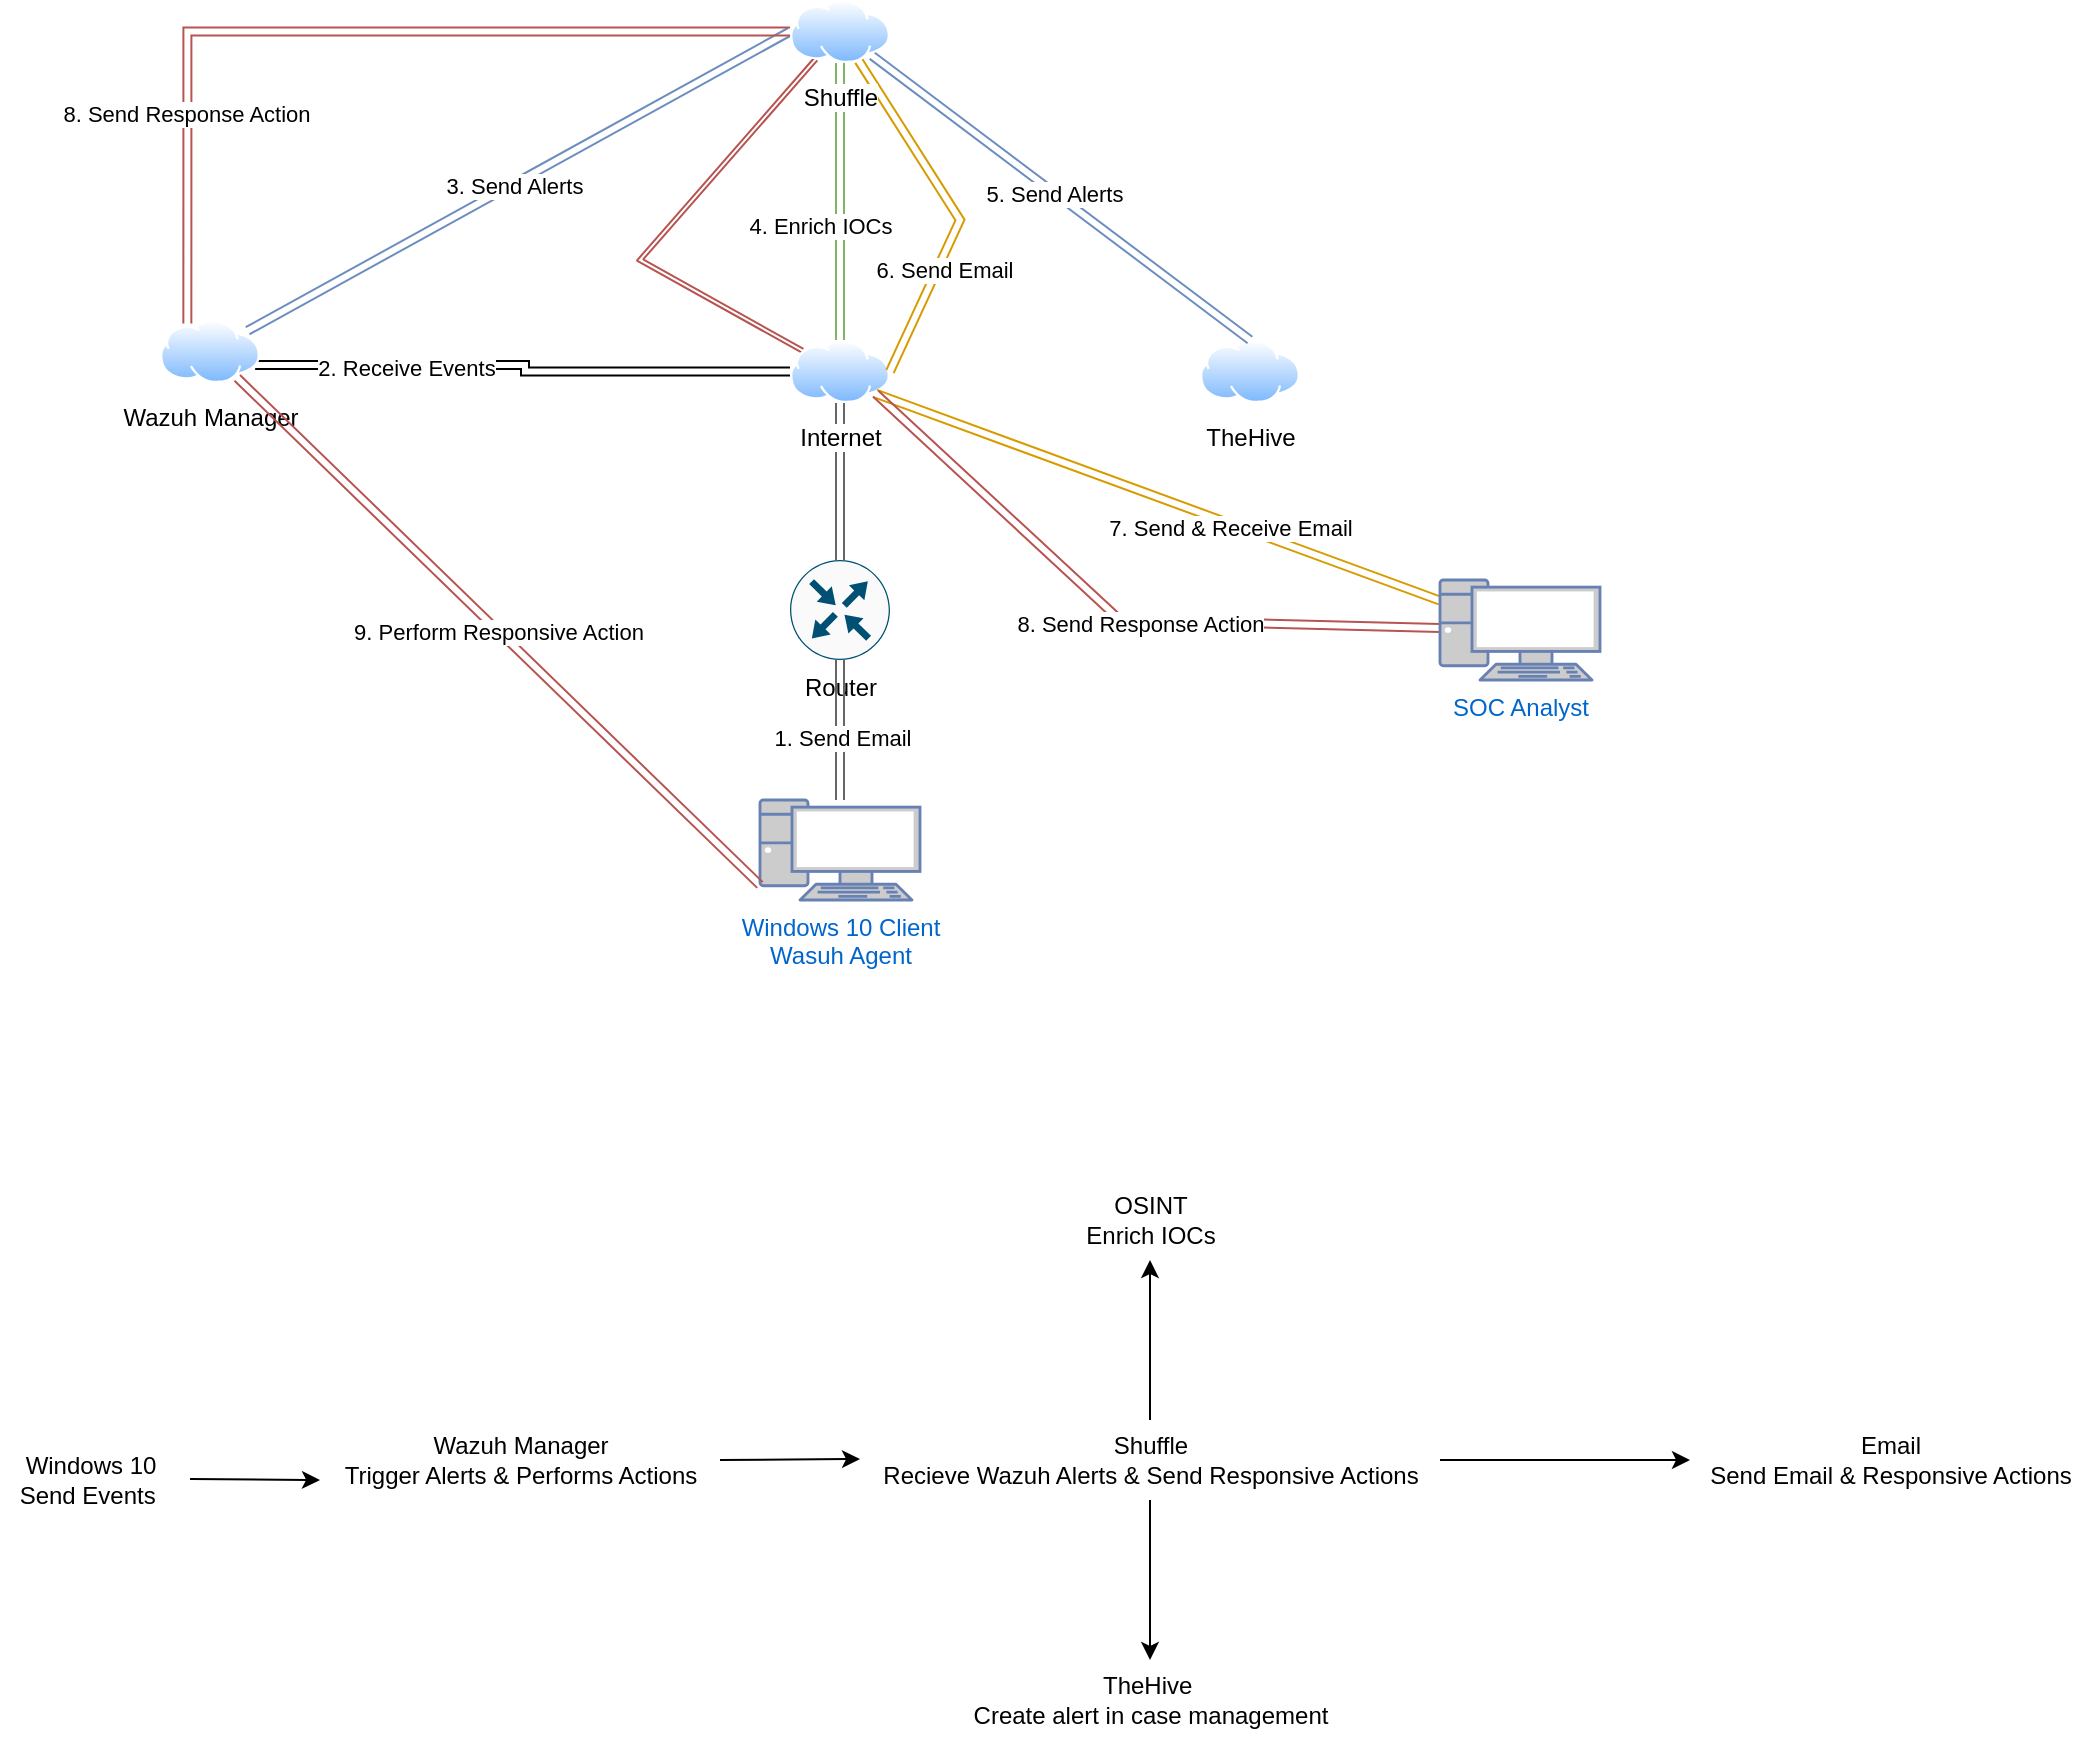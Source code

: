 <mxfile version="24.7.16">
  <diagram name="Page-1" id="2GbMB_7if2PHJpQEG_Vh">
    <mxGraphModel dx="954" dy="532" grid="1" gridSize="10" guides="1" tooltips="1" connect="1" arrows="1" fold="1" page="1" pageScale="1" pageWidth="850" pageHeight="1100" math="0" shadow="0">
      <root>
        <mxCell id="0" />
        <mxCell id="1" parent="0" />
        <mxCell id="BM8nCDX4NdvX2Di6l5pt-1" value="Windows 10 Client&lt;div&gt;Wasuh Agent&lt;/div&gt;" style="fontColor=#0066CC;verticalAlign=top;verticalLabelPosition=bottom;labelPosition=center;align=center;html=1;outlineConnect=0;fillColor=#CCCCCC;strokeColor=#6881B3;gradientColor=none;gradientDirection=north;strokeWidth=2;shape=mxgraph.networks.pc;" vertex="1" parent="1">
          <mxGeometry x="380" y="440" width="80" height="50" as="geometry" />
        </mxCell>
        <mxCell id="BM8nCDX4NdvX2Di6l5pt-14" style="edgeStyle=orthogonalEdgeStyle;rounded=0;orthogonalLoop=1;jettySize=auto;html=1;shape=link;fillColor=#f5f5f5;strokeColor=#666666;" edge="1" parent="1" source="BM8nCDX4NdvX2Di6l5pt-2" target="BM8nCDX4NdvX2Di6l5pt-3">
          <mxGeometry relative="1" as="geometry" />
        </mxCell>
        <mxCell id="BM8nCDX4NdvX2Di6l5pt-2" value="Router" style="sketch=0;points=[[0.5,0,0],[1,0.5,0],[0.5,1,0],[0,0.5,0],[0.145,0.145,0],[0.856,0.145,0],[0.855,0.856,0],[0.145,0.855,0]];verticalLabelPosition=bottom;html=1;verticalAlign=top;aspect=fixed;align=center;pointerEvents=1;shape=mxgraph.cisco19.rect;prIcon=router;fillColor=#FAFAFA;strokeColor=#005073;" vertex="1" parent="1">
          <mxGeometry x="395" y="320" width="50" height="50" as="geometry" />
        </mxCell>
        <mxCell id="BM8nCDX4NdvX2Di6l5pt-15" style="edgeStyle=orthogonalEdgeStyle;rounded=0;orthogonalLoop=1;jettySize=auto;html=1;entryX=1;entryY=0.75;entryDx=0;entryDy=0;shape=link;" edge="1" parent="1" source="BM8nCDX4NdvX2Di6l5pt-3" target="BM8nCDX4NdvX2Di6l5pt-5">
          <mxGeometry relative="1" as="geometry" />
        </mxCell>
        <mxCell id="BM8nCDX4NdvX2Di6l5pt-16" value="2. Receive Events" style="edgeLabel;html=1;align=center;verticalAlign=middle;resizable=0;points=[];" vertex="1" connectable="0" parent="BM8nCDX4NdvX2Di6l5pt-15">
          <mxGeometry x="0.445" y="1" relative="1" as="geometry">
            <mxPoint as="offset" />
          </mxGeometry>
        </mxCell>
        <mxCell id="BM8nCDX4NdvX2Di6l5pt-37" style="rounded=0;orthogonalLoop=1;jettySize=auto;html=1;shape=link;fillColor=#f8cecc;strokeColor=#b85450;width=-2;" edge="1" parent="1" source="BM8nCDX4NdvX2Di6l5pt-3" target="BM8nCDX4NdvX2Di6l5pt-6">
          <mxGeometry relative="1" as="geometry">
            <Array as="points">
              <mxPoint x="320" y="170" />
            </Array>
          </mxGeometry>
        </mxCell>
        <mxCell id="BM8nCDX4NdvX2Di6l5pt-3" value="Internet" style="image;aspect=fixed;perimeter=ellipsePerimeter;html=1;align=center;shadow=0;dashed=0;spacingTop=3;image=img/lib/active_directory/internet_cloud.svg;" vertex="1" parent="1">
          <mxGeometry x="395" y="210" width="50" height="31.5" as="geometry" />
        </mxCell>
        <mxCell id="BM8nCDX4NdvX2Di6l5pt-4" value="TheHive" style="image;aspect=fixed;perimeter=ellipsePerimeter;html=1;align=center;shadow=0;dashed=0;spacingTop=3;image=img/lib/active_directory/internet_cloud.svg;" vertex="1" parent="1">
          <mxGeometry x="600" y="210" width="50" height="31.5" as="geometry" />
        </mxCell>
        <mxCell id="BM8nCDX4NdvX2Di6l5pt-19" style="rounded=0;orthogonalLoop=1;jettySize=auto;html=1;entryX=0;entryY=0.5;entryDx=0;entryDy=0;shape=link;fillColor=#dae8fc;strokeColor=#6c8ebf;" edge="1" parent="1" source="BM8nCDX4NdvX2Di6l5pt-5" target="BM8nCDX4NdvX2Di6l5pt-6">
          <mxGeometry relative="1" as="geometry" />
        </mxCell>
        <mxCell id="BM8nCDX4NdvX2Di6l5pt-20" value="3. Send Alerts" style="edgeLabel;html=1;align=center;verticalAlign=middle;resizable=0;points=[];" vertex="1" connectable="0" parent="BM8nCDX4NdvX2Di6l5pt-19">
          <mxGeometry x="-0.015" y="-1" relative="1" as="geometry">
            <mxPoint x="-1" as="offset" />
          </mxGeometry>
        </mxCell>
        <mxCell id="BM8nCDX4NdvX2Di6l5pt-5" value="Wazuh Manager" style="image;aspect=fixed;perimeter=ellipsePerimeter;html=1;align=center;shadow=0;dashed=0;spacingTop=3;image=img/lib/active_directory/internet_cloud.svg;" vertex="1" parent="1">
          <mxGeometry x="80" y="200" width="50" height="31.5" as="geometry" />
        </mxCell>
        <mxCell id="BM8nCDX4NdvX2Di6l5pt-22" style="edgeStyle=orthogonalEdgeStyle;rounded=0;orthogonalLoop=1;jettySize=auto;html=1;entryX=0.5;entryY=0;entryDx=0;entryDy=0;shape=link;fillColor=#d5e8d4;strokeColor=#82b366;" edge="1" parent="1" source="BM8nCDX4NdvX2Di6l5pt-6" target="BM8nCDX4NdvX2Di6l5pt-3">
          <mxGeometry relative="1" as="geometry" />
        </mxCell>
        <mxCell id="BM8nCDX4NdvX2Di6l5pt-23" value="4. Enrich IOCs" style="edgeLabel;html=1;align=center;verticalAlign=middle;resizable=0;points=[];" vertex="1" connectable="0" parent="BM8nCDX4NdvX2Di6l5pt-22">
          <mxGeometry x="0.177" y="2" relative="1" as="geometry">
            <mxPoint x="-12" as="offset" />
          </mxGeometry>
        </mxCell>
        <mxCell id="BM8nCDX4NdvX2Di6l5pt-24" style="rounded=0;orthogonalLoop=1;jettySize=auto;html=1;entryX=0.5;entryY=0;entryDx=0;entryDy=0;shape=link;fillColor=#dae8fc;strokeColor=#6c8ebf;" edge="1" parent="1" source="BM8nCDX4NdvX2Di6l5pt-6" target="BM8nCDX4NdvX2Di6l5pt-4">
          <mxGeometry relative="1" as="geometry" />
        </mxCell>
        <mxCell id="BM8nCDX4NdvX2Di6l5pt-25" value="5. Send Alerts" style="edgeLabel;html=1;align=center;verticalAlign=middle;resizable=0;points=[];" vertex="1" connectable="0" parent="BM8nCDX4NdvX2Di6l5pt-24">
          <mxGeometry x="-0.034" y="-1" relative="1" as="geometry">
            <mxPoint as="offset" />
          </mxGeometry>
        </mxCell>
        <mxCell id="BM8nCDX4NdvX2Di6l5pt-28" style="rounded=0;orthogonalLoop=1;jettySize=auto;html=1;entryX=1;entryY=0.5;entryDx=0;entryDy=0;fillColor=#ffe6cc;strokeColor=#d79b00;shape=link;" edge="1" parent="1" source="BM8nCDX4NdvX2Di6l5pt-6" target="BM8nCDX4NdvX2Di6l5pt-3">
          <mxGeometry relative="1" as="geometry">
            <Array as="points">
              <mxPoint x="480" y="150" />
            </Array>
          </mxGeometry>
        </mxCell>
        <mxCell id="BM8nCDX4NdvX2Di6l5pt-29" value="6. Send Email" style="edgeLabel;html=1;align=center;verticalAlign=middle;resizable=0;points=[];" vertex="1" connectable="0" parent="BM8nCDX4NdvX2Di6l5pt-28">
          <mxGeometry x="0.355" y="3" relative="1" as="geometry">
            <mxPoint as="offset" />
          </mxGeometry>
        </mxCell>
        <mxCell id="BM8nCDX4NdvX2Di6l5pt-38" style="edgeStyle=orthogonalEdgeStyle;rounded=0;orthogonalLoop=1;jettySize=auto;html=1;entryX=0.25;entryY=0;entryDx=0;entryDy=0;fillColor=#f8cecc;strokeColor=#b85450;shape=link;" edge="1" parent="1" source="BM8nCDX4NdvX2Di6l5pt-6" target="BM8nCDX4NdvX2Di6l5pt-5">
          <mxGeometry relative="1" as="geometry" />
        </mxCell>
        <mxCell id="BM8nCDX4NdvX2Di6l5pt-39" value="8. Send Response Action" style="edgeLabel;html=1;align=center;verticalAlign=middle;resizable=0;points=[];" vertex="1" connectable="0" parent="BM8nCDX4NdvX2Di6l5pt-38">
          <mxGeometry x="0.536" y="-1" relative="1" as="geometry">
            <mxPoint y="-1" as="offset" />
          </mxGeometry>
        </mxCell>
        <mxCell id="BM8nCDX4NdvX2Di6l5pt-6" value="Shuffle" style="image;aspect=fixed;perimeter=ellipsePerimeter;html=1;align=center;shadow=0;dashed=0;spacingTop=3;image=img/lib/active_directory/internet_cloud.svg;" vertex="1" parent="1">
          <mxGeometry x="395" y="40" width="50" height="31.5" as="geometry" />
        </mxCell>
        <mxCell id="BM8nCDX4NdvX2Di6l5pt-30" style="rounded=0;orthogonalLoop=1;jettySize=auto;html=1;entryX=1;entryY=1;entryDx=0;entryDy=0;shape=link;fillColor=#ffe6cc;strokeColor=#d79b00;" edge="1" parent="1" source="BM8nCDX4NdvX2Di6l5pt-11" target="BM8nCDX4NdvX2Di6l5pt-3">
          <mxGeometry relative="1" as="geometry" />
        </mxCell>
        <mxCell id="BM8nCDX4NdvX2Di6l5pt-31" value="7. Send &amp;amp; Receive Email" style="edgeLabel;html=1;align=center;verticalAlign=middle;resizable=0;points=[];" vertex="1" connectable="0" parent="BM8nCDX4NdvX2Di6l5pt-30">
          <mxGeometry x="-0.26" y="2" relative="1" as="geometry">
            <mxPoint as="offset" />
          </mxGeometry>
        </mxCell>
        <mxCell id="BM8nCDX4NdvX2Di6l5pt-34" style="rounded=0;orthogonalLoop=1;jettySize=auto;html=1;entryX=1;entryY=1;entryDx=0;entryDy=0;shape=link;fillColor=#f8cecc;strokeColor=#b85450;" edge="1" parent="1" source="BM8nCDX4NdvX2Di6l5pt-11" target="BM8nCDX4NdvX2Di6l5pt-3">
          <mxGeometry relative="1" as="geometry">
            <Array as="points">
              <mxPoint x="560" y="350" />
            </Array>
          </mxGeometry>
        </mxCell>
        <mxCell id="BM8nCDX4NdvX2Di6l5pt-35" value="8. Send Response Action" style="edgeLabel;html=1;align=center;verticalAlign=middle;resizable=0;points=[];" vertex="1" connectable="0" parent="BM8nCDX4NdvX2Di6l5pt-34">
          <mxGeometry x="-0.081" y="1" relative="1" as="geometry">
            <mxPoint as="offset" />
          </mxGeometry>
        </mxCell>
        <mxCell id="BM8nCDX4NdvX2Di6l5pt-11" value="SOC Analyst" style="fontColor=#0066CC;verticalAlign=top;verticalLabelPosition=bottom;labelPosition=center;align=center;html=1;outlineConnect=0;fillColor=#CCCCCC;strokeColor=#6881B3;gradientColor=none;gradientDirection=north;strokeWidth=2;shape=mxgraph.networks.pc;" vertex="1" parent="1">
          <mxGeometry x="720" y="330" width="80" height="50" as="geometry" />
        </mxCell>
        <mxCell id="BM8nCDX4NdvX2Di6l5pt-12" style="edgeStyle=orthogonalEdgeStyle;rounded=0;orthogonalLoop=1;jettySize=auto;html=1;entryX=0.5;entryY=1;entryDx=0;entryDy=0;entryPerimeter=0;startArrow=classic;startFill=1;shape=link;fillColor=#f5f5f5;strokeColor=#666666;" edge="1" parent="1" source="BM8nCDX4NdvX2Di6l5pt-1" target="BM8nCDX4NdvX2Di6l5pt-2">
          <mxGeometry relative="1" as="geometry" />
        </mxCell>
        <mxCell id="BM8nCDX4NdvX2Di6l5pt-13" value="1. Send Email" style="edgeLabel;html=1;align=center;verticalAlign=middle;resizable=0;points=[];" vertex="1" connectable="0" parent="BM8nCDX4NdvX2Di6l5pt-12">
          <mxGeometry x="-0.114" y="-1" relative="1" as="geometry">
            <mxPoint as="offset" />
          </mxGeometry>
        </mxCell>
        <mxCell id="BM8nCDX4NdvX2Di6l5pt-42" style="rounded=0;orthogonalLoop=1;jettySize=auto;html=1;entryX=0;entryY=0.85;entryDx=0;entryDy=0;entryPerimeter=0;shape=link;fillColor=#f8cecc;strokeColor=#b85450;" edge="1" parent="1" source="BM8nCDX4NdvX2Di6l5pt-5" target="BM8nCDX4NdvX2Di6l5pt-1">
          <mxGeometry relative="1" as="geometry" />
        </mxCell>
        <mxCell id="BM8nCDX4NdvX2Di6l5pt-43" value="9. Perform Responsive Action" style="edgeLabel;html=1;align=center;verticalAlign=middle;resizable=0;points=[];" vertex="1" connectable="0" parent="BM8nCDX4NdvX2Di6l5pt-42">
          <mxGeometry x="-0.004" relative="1" as="geometry">
            <mxPoint as="offset" />
          </mxGeometry>
        </mxCell>
        <mxCell id="BM8nCDX4NdvX2Di6l5pt-44" value="Windows 10&lt;div&gt;Send Events&amp;nbsp;&lt;/div&gt;" style="text;html=1;align=center;verticalAlign=middle;resizable=0;points=[];autosize=1;strokeColor=none;fillColor=none;" vertex="1" parent="1">
          <mxGeometry y="760" width="90" height="40" as="geometry" />
        </mxCell>
        <mxCell id="BM8nCDX4NdvX2Di6l5pt-45" value="" style="edgeStyle=none;orthogonalLoop=1;jettySize=auto;html=1;rounded=0;" edge="1" parent="1">
          <mxGeometry width="100" relative="1" as="geometry">
            <mxPoint x="95" y="779.5" as="sourcePoint" />
            <mxPoint x="160" y="780" as="targetPoint" />
            <Array as="points" />
          </mxGeometry>
        </mxCell>
        <mxCell id="BM8nCDX4NdvX2Di6l5pt-46" value="Wazuh Manager&lt;div&gt;Trigger Alerts &amp;amp; Performs Actions&lt;/div&gt;" style="text;html=1;align=center;verticalAlign=middle;resizable=0;points=[];autosize=1;strokeColor=none;fillColor=none;" vertex="1" parent="1">
          <mxGeometry x="160" y="750" width="200" height="40" as="geometry" />
        </mxCell>
        <mxCell id="BM8nCDX4NdvX2Di6l5pt-53" value="" style="edgeStyle=orthogonalEdgeStyle;rounded=0;orthogonalLoop=1;jettySize=auto;html=1;" edge="1" parent="1" source="BM8nCDX4NdvX2Di6l5pt-50" target="BM8nCDX4NdvX2Di6l5pt-52">
          <mxGeometry relative="1" as="geometry" />
        </mxCell>
        <mxCell id="BM8nCDX4NdvX2Di6l5pt-55" value="" style="edgeStyle=orthogonalEdgeStyle;rounded=0;orthogonalLoop=1;jettySize=auto;html=1;" edge="1" parent="1" source="BM8nCDX4NdvX2Di6l5pt-50" target="BM8nCDX4NdvX2Di6l5pt-54">
          <mxGeometry relative="1" as="geometry" />
        </mxCell>
        <mxCell id="BM8nCDX4NdvX2Di6l5pt-57" value="" style="edgeStyle=orthogonalEdgeStyle;rounded=0;orthogonalLoop=1;jettySize=auto;html=1;" edge="1" parent="1" source="BM8nCDX4NdvX2Di6l5pt-50" target="BM8nCDX4NdvX2Di6l5pt-56">
          <mxGeometry relative="1" as="geometry" />
        </mxCell>
        <mxCell id="BM8nCDX4NdvX2Di6l5pt-50" value="Shuffle&lt;div&gt;Recieve Wazuh Alerts &amp;amp; Send Responsive Actions&lt;/div&gt;" style="text;html=1;align=center;verticalAlign=middle;resizable=0;points=[];autosize=1;strokeColor=none;fillColor=none;" vertex="1" parent="1">
          <mxGeometry x="430" y="750" width="290" height="40" as="geometry" />
        </mxCell>
        <mxCell id="BM8nCDX4NdvX2Di6l5pt-51" value="" style="edgeStyle=none;orthogonalLoop=1;jettySize=auto;html=1;rounded=0;" edge="1" parent="1">
          <mxGeometry width="100" relative="1" as="geometry">
            <mxPoint x="360" y="770" as="sourcePoint" />
            <mxPoint x="430" y="769.5" as="targetPoint" />
            <Array as="points" />
          </mxGeometry>
        </mxCell>
        <mxCell id="BM8nCDX4NdvX2Di6l5pt-52" value="OSINT&lt;div&gt;Enrich IOCs&lt;/div&gt;" style="text;html=1;align=center;verticalAlign=middle;resizable=0;points=[];autosize=1;strokeColor=none;fillColor=none;" vertex="1" parent="1">
          <mxGeometry x="530" y="630" width="90" height="40" as="geometry" />
        </mxCell>
        <mxCell id="BM8nCDX4NdvX2Di6l5pt-54" value="TheHive&amp;nbsp;&lt;div&gt;Create alert in case management&lt;/div&gt;" style="text;html=1;align=center;verticalAlign=middle;resizable=0;points=[];autosize=1;strokeColor=none;fillColor=none;" vertex="1" parent="1">
          <mxGeometry x="475" y="870" width="200" height="40" as="geometry" />
        </mxCell>
        <mxCell id="BM8nCDX4NdvX2Di6l5pt-56" value="Email&lt;div&gt;Send Email &amp;amp; Responsive Actions&lt;/div&gt;" style="text;html=1;align=center;verticalAlign=middle;resizable=0;points=[];autosize=1;strokeColor=none;fillColor=none;" vertex="1" parent="1">
          <mxGeometry x="845" y="750" width="200" height="40" as="geometry" />
        </mxCell>
      </root>
    </mxGraphModel>
  </diagram>
</mxfile>
